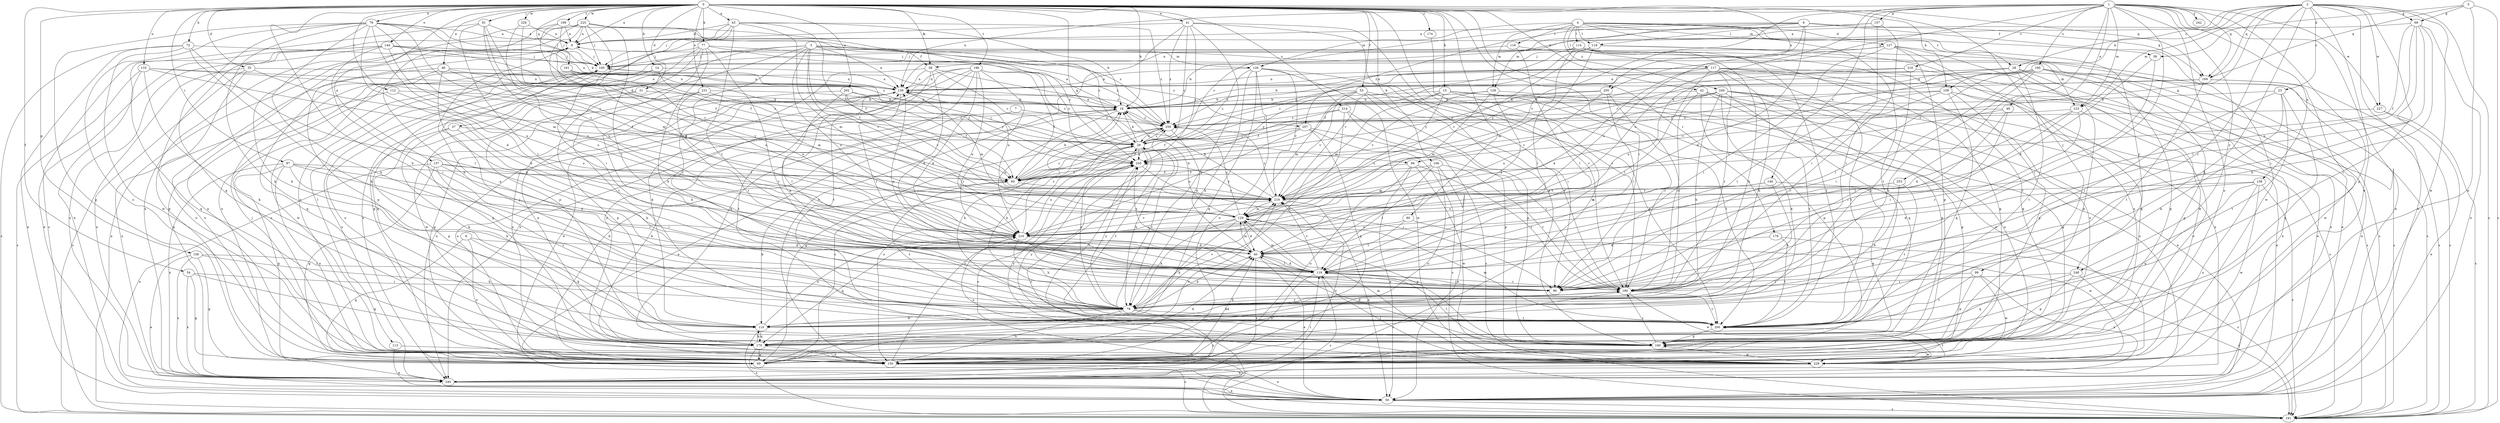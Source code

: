 strict digraph  {
0;
1;
2;
3;
4;
5;
6;
7;
8;
9;
14;
15;
19;
23;
28;
29;
31;
35;
37;
38;
40;
41;
42;
43;
46;
49;
50;
53;
54;
58;
60;
66;
68;
69;
72;
76;
77;
79;
80;
81;
87;
90;
99;
100;
106;
109;
110;
112;
113;
114;
116;
117;
118;
119;
123;
126;
127;
128;
129;
133;
137;
138;
139;
144;
146;
150;
156;
157;
160;
161;
169;
170;
174;
179;
180;
190;
191;
196;
199;
200;
202;
205;
210;
214;
216;
219;
225;
226;
227;
229;
231;
240;
242;
248;
249;
250;
253;
257;
259;
0 -> 9  [label=a];
0 -> 14  [label=b];
0 -> 15  [label=b];
0 -> 19  [label=b];
0 -> 31  [label=d];
0 -> 35  [label=d];
0 -> 41  [label=e];
0 -> 42  [label=e];
0 -> 43  [label=e];
0 -> 46  [label=e];
0 -> 53  [label=f];
0 -> 54  [label=f];
0 -> 58  [label=f];
0 -> 66  [label=g];
0 -> 72  [label=h];
0 -> 76  [label=h];
0 -> 77  [label=h];
0 -> 79  [label=h];
0 -> 80  [label=i];
0 -> 81  [label=i];
0 -> 87  [label=i];
0 -> 90  [label=i];
0 -> 99  [label=j];
0 -> 106  [label=k];
0 -> 109  [label=k];
0 -> 112  [label=l];
0 -> 133  [label=n];
0 -> 137  [label=n];
0 -> 144  [label=o];
0 -> 156  [label=p];
0 -> 161  [label=q];
0 -> 169  [label=q];
0 -> 174  [label=r];
0 -> 179  [label=r];
0 -> 196  [label=t];
0 -> 199  [label=t];
0 -> 202  [label=u];
0 -> 205  [label=u];
0 -> 214  [label=v];
0 -> 225  [label=w];
0 -> 226  [label=w];
0 -> 231  [label=x];
0 -> 240  [label=x];
1 -> 49  [label=e];
1 -> 50  [label=e];
1 -> 90  [label=i];
1 -> 123  [label=m];
1 -> 138  [label=n];
1 -> 139  [label=n];
1 -> 146  [label=o];
1 -> 150  [label=o];
1 -> 157  [label=p];
1 -> 160  [label=p];
1 -> 169  [label=q];
1 -> 190  [label=s];
1 -> 205  [label=u];
1 -> 210  [label=u];
1 -> 216  [label=v];
1 -> 219  [label=v];
1 -> 227  [label=w];
1 -> 242  [label=y];
1 -> 248  [label=y];
1 -> 253  [label=z];
2 -> 23  [label=c];
2 -> 28  [label=c];
2 -> 50  [label=e];
2 -> 58  [label=f];
2 -> 66  [label=g];
2 -> 68  [label=g];
2 -> 109  [label=k];
2 -> 110  [label=k];
2 -> 123  [label=m];
2 -> 150  [label=o];
2 -> 169  [label=q];
2 -> 180  [label=r];
2 -> 191  [label=s];
2 -> 200  [label=t];
2 -> 227  [label=w];
2 -> 229  [label=w];
3 -> 37  [label=d];
3 -> 58  [label=f];
3 -> 60  [label=f];
3 -> 113  [label=l];
3 -> 123  [label=m];
3 -> 126  [label=m];
3 -> 139  [label=n];
3 -> 160  [label=p];
3 -> 180  [label=r];
3 -> 210  [label=u];
3 -> 219  [label=v];
3 -> 257  [label=z];
4 -> 28  [label=c];
4 -> 38  [label=d];
4 -> 114  [label=l];
4 -> 116  [label=l];
4 -> 117  [label=l];
4 -> 118  [label=l];
4 -> 126  [label=m];
4 -> 127  [label=m];
4 -> 128  [label=m];
4 -> 200  [label=t];
4 -> 248  [label=y];
4 -> 249  [label=y];
5 -> 38  [label=d];
5 -> 68  [label=g];
5 -> 150  [label=o];
5 -> 169  [label=q];
5 -> 191  [label=s];
6 -> 29  [label=c];
6 -> 40  [label=d];
6 -> 118  [label=l];
6 -> 128  [label=m];
6 -> 169  [label=q];
6 -> 210  [label=u];
6 -> 229  [label=w];
6 -> 257  [label=z];
7 -> 150  [label=o];
7 -> 259  [label=z];
8 -> 40  [label=d];
8 -> 69  [label=g];
8 -> 110  [label=k];
8 -> 150  [label=o];
9 -> 100  [label=j];
9 -> 160  [label=p];
9 -> 210  [label=u];
14 -> 129  [label=m];
14 -> 139  [label=n];
14 -> 150  [label=o];
14 -> 170  [label=q];
14 -> 240  [label=x];
15 -> 19  [label=b];
15 -> 29  [label=c];
15 -> 129  [label=m];
15 -> 160  [label=p];
15 -> 180  [label=r];
15 -> 200  [label=t];
15 -> 210  [label=u];
15 -> 229  [label=w];
19 -> 9  [label=a];
19 -> 50  [label=e];
19 -> 139  [label=n];
19 -> 210  [label=u];
19 -> 259  [label=z];
23 -> 19  [label=b];
23 -> 110  [label=k];
23 -> 170  [label=q];
23 -> 180  [label=r];
23 -> 200  [label=t];
28 -> 69  [label=g];
28 -> 139  [label=n];
28 -> 160  [label=p];
28 -> 191  [label=s];
28 -> 200  [label=t];
28 -> 210  [label=u];
28 -> 259  [label=z];
29 -> 19  [label=b];
29 -> 79  [label=h];
29 -> 150  [label=o];
29 -> 191  [label=s];
29 -> 200  [label=t];
29 -> 250  [label=y];
29 -> 259  [label=z];
31 -> 19  [label=b];
31 -> 160  [label=p];
31 -> 170  [label=q];
35 -> 60  [label=f];
35 -> 139  [label=n];
35 -> 150  [label=o];
35 -> 191  [label=s];
35 -> 240  [label=x];
37 -> 29  [label=c];
37 -> 79  [label=h];
37 -> 110  [label=k];
37 -> 160  [label=p];
38 -> 40  [label=d];
38 -> 90  [label=i];
40 -> 50  [label=e];
40 -> 119  [label=l];
40 -> 129  [label=m];
40 -> 240  [label=x];
40 -> 250  [label=y];
41 -> 9  [label=a];
41 -> 29  [label=c];
41 -> 79  [label=h];
41 -> 150  [label=o];
41 -> 160  [label=p];
41 -> 180  [label=r];
41 -> 250  [label=y];
41 -> 259  [label=z];
42 -> 19  [label=b];
42 -> 50  [label=e];
42 -> 160  [label=p];
42 -> 180  [label=r];
42 -> 200  [label=t];
42 -> 240  [label=x];
43 -> 9  [label=a];
43 -> 19  [label=b];
43 -> 60  [label=f];
43 -> 100  [label=j];
43 -> 119  [label=l];
43 -> 129  [label=m];
43 -> 150  [label=o];
43 -> 240  [label=x];
43 -> 259  [label=z];
46 -> 29  [label=c];
46 -> 119  [label=l];
46 -> 139  [label=n];
46 -> 150  [label=o];
46 -> 170  [label=q];
46 -> 219  [label=v];
49 -> 90  [label=i];
49 -> 119  [label=l];
49 -> 219  [label=v];
49 -> 259  [label=z];
50 -> 191  [label=s];
53 -> 19  [label=b];
53 -> 129  [label=m];
53 -> 160  [label=p];
53 -> 180  [label=r];
53 -> 200  [label=t];
53 -> 219  [label=v];
53 -> 250  [label=y];
54 -> 69  [label=g];
54 -> 90  [label=i];
54 -> 170  [label=q];
54 -> 240  [label=x];
58 -> 29  [label=c];
58 -> 40  [label=d];
58 -> 110  [label=k];
58 -> 139  [label=n];
58 -> 200  [label=t];
58 -> 259  [label=z];
60 -> 19  [label=b];
60 -> 29  [label=c];
60 -> 110  [label=k];
60 -> 200  [label=t];
60 -> 219  [label=v];
66 -> 50  [label=e];
66 -> 60  [label=f];
66 -> 150  [label=o];
66 -> 180  [label=r];
66 -> 229  [label=w];
68 -> 9  [label=a];
68 -> 50  [label=e];
68 -> 60  [label=f];
68 -> 79  [label=h];
68 -> 90  [label=i];
68 -> 119  [label=l];
68 -> 210  [label=u];
69 -> 19  [label=b];
69 -> 29  [label=c];
69 -> 40  [label=d];
69 -> 180  [label=r];
69 -> 219  [label=v];
72 -> 50  [label=e];
72 -> 79  [label=h];
72 -> 100  [label=j];
72 -> 119  [label=l];
72 -> 191  [label=s];
72 -> 229  [label=w];
76 -> 9  [label=a];
76 -> 19  [label=b];
76 -> 40  [label=d];
76 -> 69  [label=g];
76 -> 79  [label=h];
76 -> 100  [label=j];
76 -> 110  [label=k];
76 -> 129  [label=m];
76 -> 150  [label=o];
76 -> 170  [label=q];
76 -> 210  [label=u];
76 -> 219  [label=v];
77 -> 69  [label=g];
77 -> 79  [label=h];
77 -> 90  [label=i];
77 -> 100  [label=j];
77 -> 200  [label=t];
77 -> 240  [label=x];
77 -> 250  [label=y];
77 -> 259  [label=z];
79 -> 9  [label=a];
79 -> 29  [label=c];
79 -> 40  [label=d];
79 -> 110  [label=k];
79 -> 150  [label=o];
79 -> 180  [label=r];
79 -> 200  [label=t];
79 -> 219  [label=v];
79 -> 240  [label=x];
79 -> 250  [label=y];
80 -> 119  [label=l];
80 -> 210  [label=u];
80 -> 229  [label=w];
81 -> 9  [label=a];
81 -> 119  [label=l];
81 -> 129  [label=m];
81 -> 191  [label=s];
81 -> 210  [label=u];
81 -> 219  [label=v];
87 -> 40  [label=d];
87 -> 60  [label=f];
87 -> 69  [label=g];
87 -> 79  [label=h];
87 -> 150  [label=o];
87 -> 180  [label=r];
87 -> 240  [label=x];
90 -> 139  [label=n];
99 -> 90  [label=i];
99 -> 160  [label=p];
99 -> 200  [label=t];
99 -> 229  [label=w];
99 -> 240  [label=x];
100 -> 139  [label=n];
100 -> 150  [label=o];
100 -> 229  [label=w];
100 -> 240  [label=x];
106 -> 50  [label=e];
106 -> 60  [label=f];
106 -> 119  [label=l];
106 -> 129  [label=m];
106 -> 150  [label=o];
106 -> 180  [label=r];
109 -> 19  [label=b];
109 -> 119  [label=l];
109 -> 160  [label=p];
109 -> 170  [label=q];
109 -> 180  [label=r];
109 -> 240  [label=x];
110 -> 170  [label=q];
110 -> 191  [label=s];
110 -> 210  [label=u];
112 -> 19  [label=b];
112 -> 210  [label=u];
112 -> 240  [label=x];
113 -> 50  [label=e];
113 -> 229  [label=w];
114 -> 50  [label=e];
114 -> 69  [label=g];
114 -> 79  [label=h];
114 -> 100  [label=j];
114 -> 119  [label=l];
114 -> 200  [label=t];
114 -> 219  [label=v];
116 -> 69  [label=g];
116 -> 100  [label=j];
116 -> 119  [label=l];
117 -> 19  [label=b];
117 -> 29  [label=c];
117 -> 40  [label=d];
117 -> 50  [label=e];
117 -> 79  [label=h];
117 -> 119  [label=l];
117 -> 139  [label=n];
117 -> 150  [label=o];
117 -> 180  [label=r];
117 -> 200  [label=t];
117 -> 240  [label=x];
118 -> 60  [label=f];
118 -> 69  [label=g];
118 -> 100  [label=j];
118 -> 129  [label=m];
118 -> 191  [label=s];
118 -> 219  [label=v];
119 -> 40  [label=d];
119 -> 90  [label=i];
119 -> 129  [label=m];
119 -> 139  [label=n];
119 -> 150  [label=o];
119 -> 180  [label=r];
119 -> 191  [label=s];
119 -> 219  [label=v];
123 -> 40  [label=d];
123 -> 90  [label=i];
123 -> 150  [label=o];
123 -> 180  [label=r];
123 -> 259  [label=z];
126 -> 29  [label=c];
126 -> 79  [label=h];
126 -> 90  [label=i];
126 -> 139  [label=n];
126 -> 150  [label=o];
126 -> 170  [label=q];
126 -> 219  [label=v];
126 -> 229  [label=w];
127 -> 19  [label=b];
127 -> 90  [label=i];
127 -> 100  [label=j];
127 -> 150  [label=o];
127 -> 160  [label=p];
127 -> 191  [label=s];
127 -> 229  [label=w];
128 -> 19  [label=b];
128 -> 40  [label=d];
128 -> 69  [label=g];
128 -> 129  [label=m];
128 -> 219  [label=v];
129 -> 19  [label=b];
129 -> 40  [label=d];
129 -> 79  [label=h];
129 -> 110  [label=k];
129 -> 160  [label=p];
129 -> 210  [label=u];
129 -> 259  [label=z];
133 -> 29  [label=c];
133 -> 40  [label=d];
133 -> 110  [label=k];
133 -> 139  [label=n];
133 -> 170  [label=q];
133 -> 191  [label=s];
137 -> 50  [label=e];
137 -> 60  [label=f];
137 -> 69  [label=g];
137 -> 90  [label=i];
137 -> 200  [label=t];
137 -> 219  [label=v];
138 -> 40  [label=d];
138 -> 150  [label=o];
138 -> 170  [label=q];
138 -> 191  [label=s];
138 -> 219  [label=v];
138 -> 229  [label=w];
139 -> 19  [label=b];
139 -> 119  [label=l];
139 -> 129  [label=m];
139 -> 150  [label=o];
139 -> 200  [label=t];
139 -> 240  [label=x];
144 -> 50  [label=e];
144 -> 69  [label=g];
144 -> 90  [label=i];
144 -> 100  [label=j];
144 -> 139  [label=n];
144 -> 210  [label=u];
144 -> 240  [label=x];
144 -> 259  [label=z];
146 -> 79  [label=h];
146 -> 170  [label=q];
146 -> 210  [label=u];
146 -> 219  [label=v];
150 -> 19  [label=b];
150 -> 40  [label=d];
150 -> 50  [label=e];
150 -> 100  [label=j];
150 -> 250  [label=y];
156 -> 50  [label=e];
156 -> 69  [label=g];
156 -> 79  [label=h];
156 -> 119  [label=l];
156 -> 240  [label=x];
157 -> 9  [label=a];
157 -> 90  [label=i];
157 -> 139  [label=n];
157 -> 180  [label=r];
160 -> 40  [label=d];
160 -> 119  [label=l];
160 -> 180  [label=r];
160 -> 229  [label=w];
160 -> 250  [label=y];
161 -> 139  [label=n];
161 -> 210  [label=u];
161 -> 250  [label=y];
169 -> 29  [label=c];
169 -> 191  [label=s];
169 -> 200  [label=t];
169 -> 229  [label=w];
169 -> 250  [label=y];
170 -> 69  [label=g];
170 -> 110  [label=k];
170 -> 139  [label=n];
170 -> 150  [label=o];
170 -> 191  [label=s];
174 -> 180  [label=r];
179 -> 40  [label=d];
179 -> 191  [label=s];
179 -> 200  [label=t];
180 -> 79  [label=h];
180 -> 110  [label=k];
180 -> 200  [label=t];
180 -> 229  [label=w];
190 -> 50  [label=e];
190 -> 79  [label=h];
190 -> 90  [label=i];
190 -> 119  [label=l];
190 -> 139  [label=n];
190 -> 160  [label=p];
190 -> 191  [label=s];
190 -> 219  [label=v];
190 -> 240  [label=x];
190 -> 259  [label=z];
191 -> 9  [label=a];
191 -> 29  [label=c];
196 -> 29  [label=c];
196 -> 40  [label=d];
196 -> 50  [label=e];
196 -> 60  [label=f];
196 -> 90  [label=i];
196 -> 139  [label=n];
196 -> 150  [label=o];
196 -> 170  [label=q];
196 -> 210  [label=u];
196 -> 240  [label=x];
199 -> 9  [label=a];
199 -> 60  [label=f];
199 -> 100  [label=j];
199 -> 110  [label=k];
199 -> 259  [label=z];
200 -> 19  [label=b];
200 -> 100  [label=j];
200 -> 129  [label=m];
200 -> 160  [label=p];
200 -> 259  [label=z];
202 -> 19  [label=b];
202 -> 60  [label=f];
202 -> 69  [label=g];
202 -> 119  [label=l];
202 -> 219  [label=v];
202 -> 250  [label=y];
205 -> 19  [label=b];
205 -> 119  [label=l];
205 -> 180  [label=r];
205 -> 210  [label=u];
205 -> 250  [label=y];
210 -> 40  [label=d];
210 -> 79  [label=h];
210 -> 170  [label=q];
210 -> 219  [label=v];
210 -> 259  [label=z];
214 -> 60  [label=f];
214 -> 79  [label=h];
214 -> 160  [label=p];
214 -> 191  [label=s];
214 -> 259  [label=z];
216 -> 79  [label=h];
216 -> 139  [label=n];
216 -> 191  [label=s];
216 -> 250  [label=y];
219 -> 19  [label=b];
219 -> 50  [label=e];
219 -> 129  [label=m];
219 -> 139  [label=n];
219 -> 250  [label=y];
219 -> 259  [label=z];
225 -> 9  [label=a];
225 -> 29  [label=c];
225 -> 50  [label=e];
225 -> 79  [label=h];
225 -> 90  [label=i];
225 -> 100  [label=j];
225 -> 119  [label=l];
225 -> 210  [label=u];
225 -> 240  [label=x];
225 -> 250  [label=y];
226 -> 9  [label=a];
226 -> 60  [label=f];
226 -> 210  [label=u];
227 -> 50  [label=e];
227 -> 191  [label=s];
227 -> 259  [label=z];
229 -> 9  [label=a];
229 -> 119  [label=l];
229 -> 129  [label=m];
229 -> 160  [label=p];
229 -> 200  [label=t];
229 -> 210  [label=u];
229 -> 240  [label=x];
229 -> 250  [label=y];
231 -> 19  [label=b];
231 -> 29  [label=c];
231 -> 79  [label=h];
231 -> 180  [label=r];
231 -> 229  [label=w];
240 -> 50  [label=e];
240 -> 119  [label=l];
240 -> 219  [label=v];
248 -> 160  [label=p];
248 -> 170  [label=q];
248 -> 180  [label=r];
248 -> 191  [label=s];
249 -> 19  [label=b];
249 -> 50  [label=e];
249 -> 60  [label=f];
249 -> 69  [label=g];
249 -> 79  [label=h];
249 -> 110  [label=k];
249 -> 150  [label=o];
249 -> 170  [label=q];
249 -> 191  [label=s];
249 -> 219  [label=v];
250 -> 60  [label=f];
250 -> 90  [label=i];
250 -> 100  [label=j];
250 -> 200  [label=t];
250 -> 210  [label=u];
253 -> 79  [label=h];
253 -> 129  [label=m];
253 -> 200  [label=t];
253 -> 219  [label=v];
257 -> 29  [label=c];
257 -> 60  [label=f];
257 -> 170  [label=q];
257 -> 180  [label=r];
257 -> 191  [label=s];
257 -> 210  [label=u];
259 -> 29  [label=c];
259 -> 40  [label=d];
259 -> 69  [label=g];
259 -> 79  [label=h];
}
